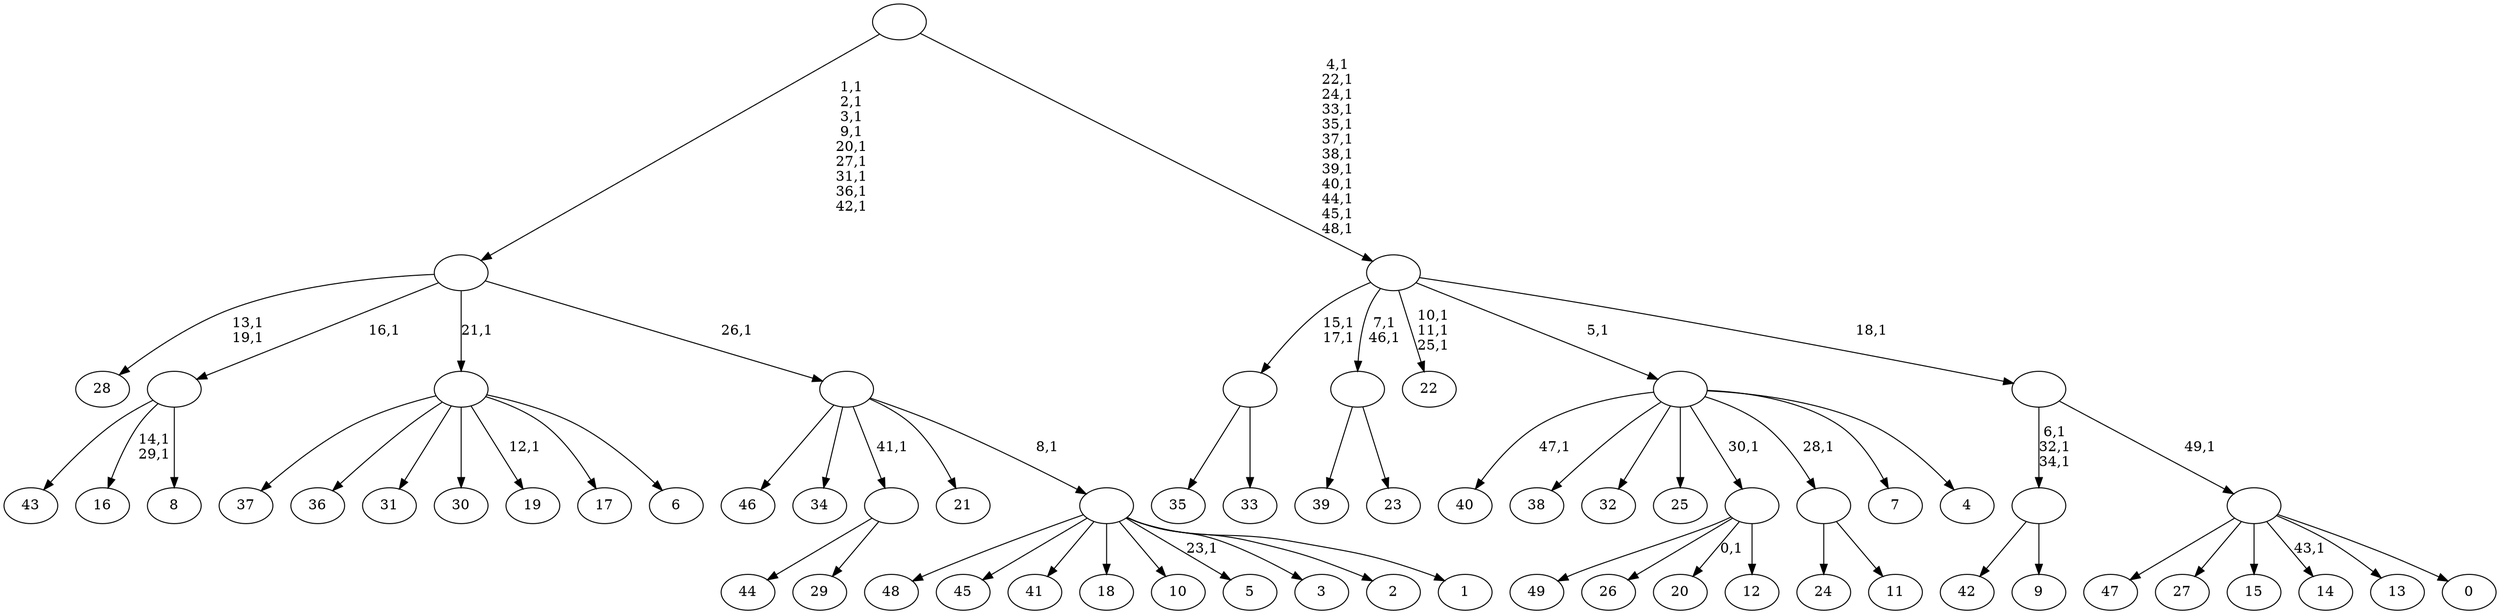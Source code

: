 digraph T {
	100 [label="49"]
	99 [label="48"]
	98 [label="47"]
	97 [label="46"]
	96 [label="45"]
	95 [label="44"]
	94 [label="43"]
	93 [label="42"]
	92 [label="41"]
	91 [label="40"]
	89 [label="39"]
	88 [label="38"]
	87 [label="37"]
	86 [label="36"]
	85 [label="35"]
	84 [label="34"]
	83 [label="33"]
	82 [label=""]
	80 [label="32"]
	79 [label="31"]
	78 [label="30"]
	77 [label="29"]
	76 [label=""]
	75 [label="28"]
	72 [label="27"]
	71 [label="26"]
	70 [label="25"]
	69 [label="24"]
	68 [label="23"]
	67 [label=""]
	65 [label="22"]
	61 [label="21"]
	60 [label="20"]
	58 [label="19"]
	56 [label="18"]
	55 [label="17"]
	54 [label="16"]
	51 [label="15"]
	50 [label="14"]
	48 [label="13"]
	47 [label="12"]
	46 [label=""]
	45 [label="11"]
	44 [label=""]
	43 [label="10"]
	42 [label="9"]
	41 [label=""]
	38 [label="8"]
	37 [label=""]
	36 [label="7"]
	35 [label="6"]
	34 [label=""]
	33 [label="5"]
	31 [label="4"]
	30 [label=""]
	29 [label="3"]
	28 [label="2"]
	27 [label="1"]
	26 [label=""]
	25 [label=""]
	24 [label=""]
	15 [label="0"]
	14 [label=""]
	13 [label=""]
	12 [label=""]
	0 [label=""]
	82 -> 85 [label=""]
	82 -> 83 [label=""]
	76 -> 95 [label=""]
	76 -> 77 [label=""]
	67 -> 89 [label=""]
	67 -> 68 [label=""]
	46 -> 60 [label="0,1"]
	46 -> 100 [label=""]
	46 -> 71 [label=""]
	46 -> 47 [label=""]
	44 -> 69 [label=""]
	44 -> 45 [label=""]
	41 -> 93 [label=""]
	41 -> 42 [label=""]
	37 -> 54 [label="14,1\n29,1"]
	37 -> 94 [label=""]
	37 -> 38 [label=""]
	34 -> 58 [label="12,1"]
	34 -> 87 [label=""]
	34 -> 86 [label=""]
	34 -> 79 [label=""]
	34 -> 78 [label=""]
	34 -> 55 [label=""]
	34 -> 35 [label=""]
	30 -> 91 [label="47,1"]
	30 -> 88 [label=""]
	30 -> 80 [label=""]
	30 -> 70 [label=""]
	30 -> 46 [label="30,1"]
	30 -> 44 [label="28,1"]
	30 -> 36 [label=""]
	30 -> 31 [label=""]
	26 -> 33 [label="23,1"]
	26 -> 99 [label=""]
	26 -> 96 [label=""]
	26 -> 92 [label=""]
	26 -> 56 [label=""]
	26 -> 43 [label=""]
	26 -> 29 [label=""]
	26 -> 28 [label=""]
	26 -> 27 [label=""]
	25 -> 97 [label=""]
	25 -> 84 [label=""]
	25 -> 76 [label="41,1"]
	25 -> 61 [label=""]
	25 -> 26 [label="8,1"]
	24 -> 75 [label="13,1\n19,1"]
	24 -> 37 [label="16,1"]
	24 -> 34 [label="21,1"]
	24 -> 25 [label="26,1"]
	14 -> 50 [label="43,1"]
	14 -> 98 [label=""]
	14 -> 72 [label=""]
	14 -> 51 [label=""]
	14 -> 48 [label=""]
	14 -> 15 [label=""]
	13 -> 41 [label="6,1\n32,1\n34,1"]
	13 -> 14 [label="49,1"]
	12 -> 65 [label="10,1\n11,1\n25,1"]
	12 -> 67 [label="7,1\n46,1"]
	12 -> 82 [label="15,1\n17,1"]
	12 -> 30 [label="5,1"]
	12 -> 13 [label="18,1"]
	0 -> 12 [label="4,1\n22,1\n24,1\n33,1\n35,1\n37,1\n38,1\n39,1\n40,1\n44,1\n45,1\n48,1"]
	0 -> 24 [label="1,1\n2,1\n3,1\n9,1\n20,1\n27,1\n31,1\n36,1\n42,1"]
}
